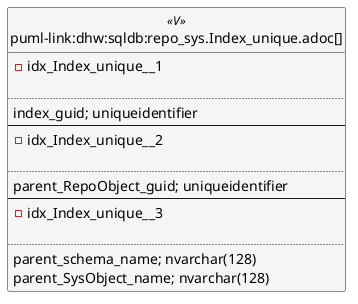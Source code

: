 @startuml
left to right direction
'top to bottom direction
hide circle
'avoide "." issues:
set namespaceSeparator none


skinparam class {
  BackgroundColor White
  BackgroundColor<<FN>> Yellow
  BackgroundColor<<FS>> Yellow
  BackgroundColor<<FT>> LightGray
  BackgroundColor<<IF>> Yellow
  BackgroundColor<<IS>> Yellow
  BackgroundColor<<P>> Aqua
  BackgroundColor<<PC>> Aqua
  BackgroundColor<<SN>> Yellow
  BackgroundColor<<SO>> SlateBlue
  BackgroundColor<<TF>> LightGray
  BackgroundColor<<TR>> Tomato
  BackgroundColor<<U>> White
  BackgroundColor<<V>> WhiteSmoke
  BackgroundColor<<X>> Aqua
  BackgroundColor<<external>> AliceBlue
}


entity "puml-link:dhw:sqldb:repo_sys.Index_unique.adoc[]" as repo_sys.Index_unique << V >> {
- idx_Index_unique__1

..
index_guid; uniqueidentifier
--
- idx_Index_unique__2

..
parent_RepoObject_guid; uniqueidentifier
--
- idx_Index_unique__3

..
parent_schema_name; nvarchar(128)
parent_SysObject_name; nvarchar(128)
}


@enduml

